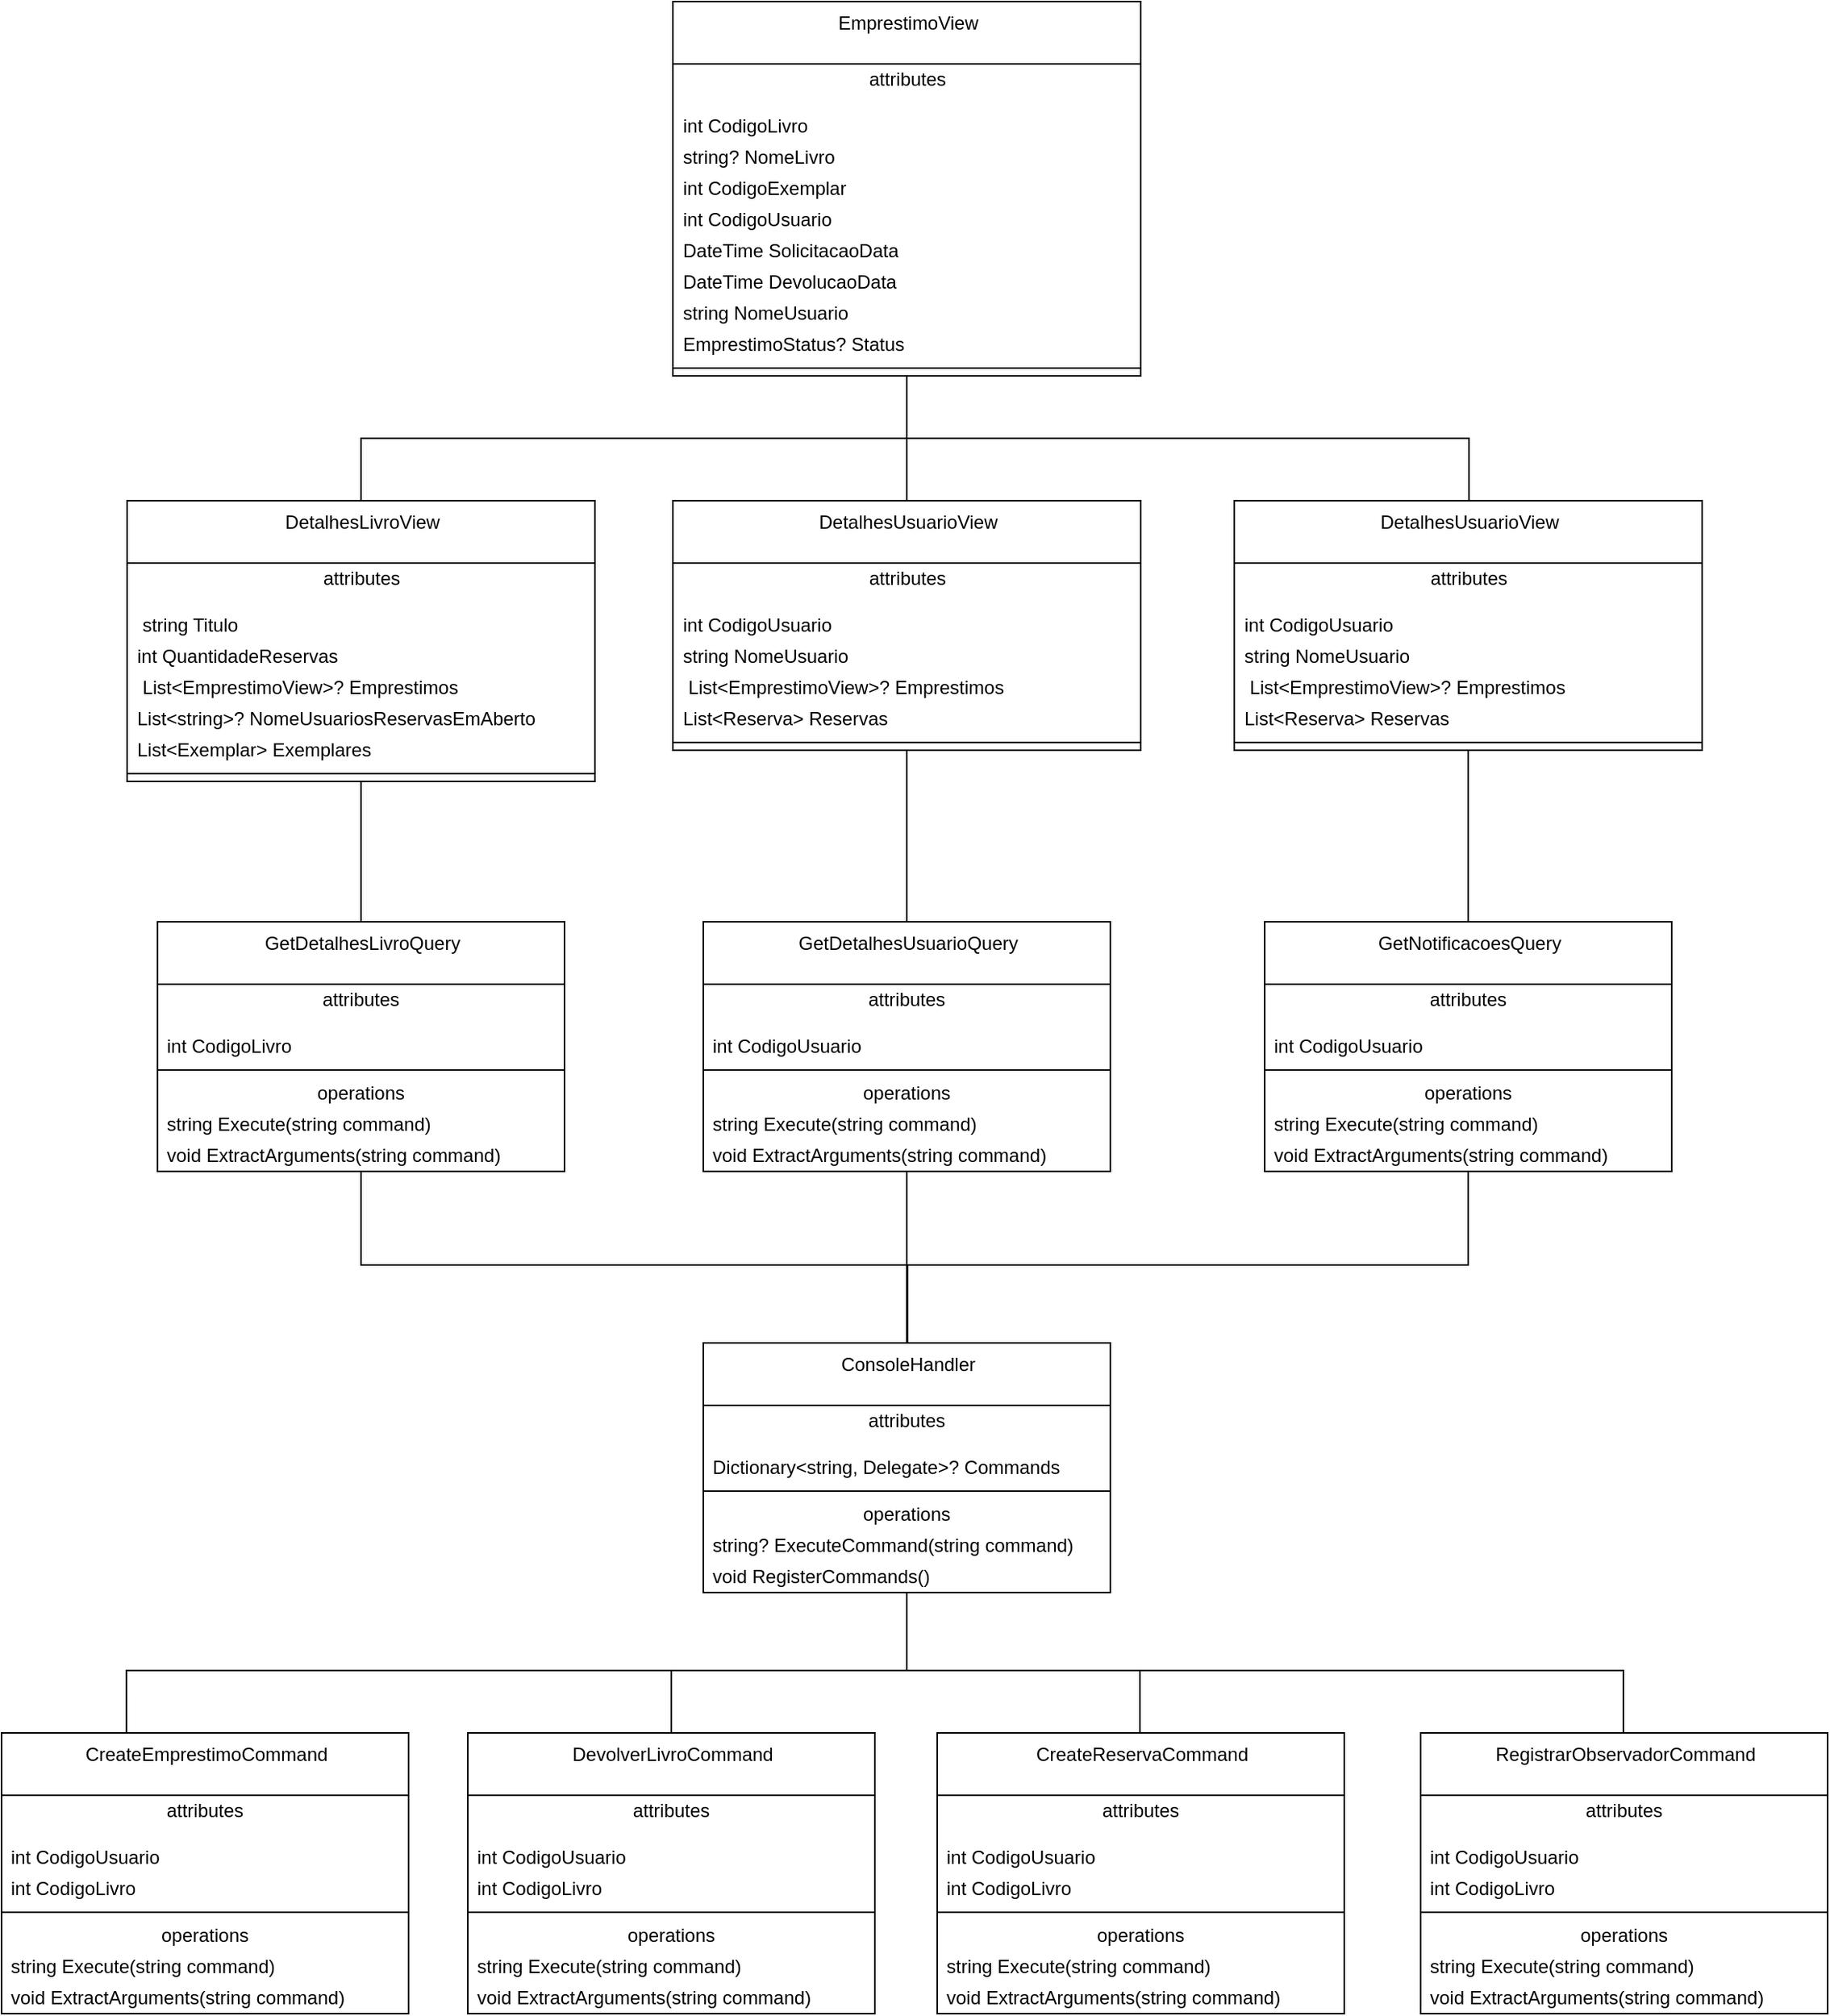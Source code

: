 <mxfile version="20.6.0" type="device"><diagram id="wywcCKTnd7D6jPt3vrLq" name="Página-1"><mxGraphModel dx="2714" dy="2222" grid="1" gridSize="10" guides="1" tooltips="1" connect="1" arrows="1" fold="1" page="1" pageScale="1" pageWidth="827" pageHeight="1169" math="0" shadow="0"><root><mxCell id="0"/><mxCell id="1" parent="0"/><mxCell id="X2zbtjUEZ0CXPOhTsD1i-46" style="edgeStyle=orthogonalEdgeStyle;rounded=0;orthogonalLoop=1;jettySize=auto;html=1;entryX=0.5;entryY=0;entryDx=0;entryDy=0;endArrow=none;endFill=0;" edge="1" parent="1" source="X2zbtjUEZ0CXPOhTsD1i-1" target="X2zbtjUEZ0CXPOhTsD1i-30"><mxGeometry relative="1" as="geometry"><Array as="points"><mxPoint x="530" y="440"/><mxPoint x="380" y="440"/></Array></mxGeometry></mxCell><mxCell id="X2zbtjUEZ0CXPOhTsD1i-47" style="edgeStyle=orthogonalEdgeStyle;rounded=0;orthogonalLoop=1;jettySize=auto;html=1;entryX=0.307;entryY=0;entryDx=0;entryDy=0;entryPerimeter=0;endArrow=none;endFill=0;" edge="1" parent="1" source="X2zbtjUEZ0CXPOhTsD1i-1" target="X2zbtjUEZ0CXPOhTsD1i-14"><mxGeometry relative="1" as="geometry"><Array as="points"><mxPoint x="530" y="440"/><mxPoint x="30" y="440"/></Array></mxGeometry></mxCell><mxCell id="X2zbtjUEZ0CXPOhTsD1i-48" style="edgeStyle=orthogonalEdgeStyle;rounded=0;orthogonalLoop=1;jettySize=auto;html=1;endArrow=none;endFill=0;" edge="1" parent="1" source="X2zbtjUEZ0CXPOhTsD1i-1" target="X2zbtjUEZ0CXPOhTsD1i-22"><mxGeometry relative="1" as="geometry"><Array as="points"><mxPoint x="530" y="440"/><mxPoint x="680" y="440"/></Array></mxGeometry></mxCell><mxCell id="X2zbtjUEZ0CXPOhTsD1i-49" style="edgeStyle=orthogonalEdgeStyle;rounded=0;orthogonalLoop=1;jettySize=auto;html=1;endArrow=none;endFill=0;" edge="1" parent="1" source="X2zbtjUEZ0CXPOhTsD1i-1" target="X2zbtjUEZ0CXPOhTsD1i-38"><mxGeometry relative="1" as="geometry"><Array as="points"><mxPoint x="530" y="440"/><mxPoint x="990" y="440"/></Array></mxGeometry></mxCell><mxCell id="X2zbtjUEZ0CXPOhTsD1i-1" value="&lt;div&gt;ConsoleHandler&lt;/div&gt;" style="swimlane;fontStyle=0;align=center;verticalAlign=top;childLayout=stackLayout;horizontal=1;startSize=40;horizontalStack=0;resizeParent=1;resizeParentMax=0;resizeLast=0;collapsible=0;marginBottom=0;html=1;swimlaneLine=1;strokeColor=default;fillColor=default;" vertex="1" parent="1"><mxGeometry x="400" y="230" width="261" height="160" as="geometry"/></mxCell><mxCell id="X2zbtjUEZ0CXPOhTsD1i-2" value="&lt;div&gt;attributes&lt;/div&gt;&lt;div&gt;&lt;br&gt;&lt;/div&gt;&lt;div&gt;&lt;br&gt;&lt;/div&gt;&lt;div&gt;&lt;br&gt;&lt;/div&gt;&lt;div&gt;&lt;br&gt;&lt;/div&gt;" style="text;html=1;strokeColor=none;fillColor=none;align=center;verticalAlign=middle;spacingLeft=4;spacingRight=4;overflow=hidden;rotatable=0;points=[[0,0.5],[1,0.5]];portConstraint=eastwest;" vertex="1" parent="X2zbtjUEZ0CXPOhTsD1i-1"><mxGeometry y="40" width="261" height="30" as="geometry"/></mxCell><mxCell id="X2zbtjUEZ0CXPOhTsD1i-3" value="Dictionary&amp;lt;string, Delegate&amp;gt;? Commands" style="text;html=1;strokeColor=none;fillColor=none;align=left;verticalAlign=middle;spacingLeft=4;spacingRight=4;overflow=hidden;rotatable=0;points=[[0,0.5],[1,0.5]];portConstraint=eastwest;" vertex="1" parent="X2zbtjUEZ0CXPOhTsD1i-1"><mxGeometry y="70" width="261" height="20" as="geometry"/></mxCell><mxCell id="X2zbtjUEZ0CXPOhTsD1i-7" value="" style="line;strokeWidth=1;fillColor=none;align=left;verticalAlign=middle;spacingTop=-1;spacingLeft=3;spacingRight=3;rotatable=0;labelPosition=right;points=[];portConstraint=eastwest;" vertex="1" parent="X2zbtjUEZ0CXPOhTsD1i-1"><mxGeometry y="90" width="261" height="10" as="geometry"/></mxCell><mxCell id="X2zbtjUEZ0CXPOhTsD1i-8" value="operations" style="text;html=1;strokeColor=none;fillColor=none;align=center;verticalAlign=middle;spacingLeft=4;spacingRight=4;overflow=hidden;rotatable=0;points=[[0,0.5],[1,0.5]];portConstraint=eastwest;" vertex="1" parent="X2zbtjUEZ0CXPOhTsD1i-1"><mxGeometry y="100" width="261" height="20" as="geometry"/></mxCell><mxCell id="X2zbtjUEZ0CXPOhTsD1i-9" value="string? ExecuteCommand(string command)" style="text;html=1;strokeColor=none;fillColor=none;align=left;verticalAlign=middle;spacingLeft=4;spacingRight=4;overflow=hidden;rotatable=0;points=[[0,0.5],[1,0.5]];portConstraint=eastwest;" vertex="1" parent="X2zbtjUEZ0CXPOhTsD1i-1"><mxGeometry y="120" width="261" height="20" as="geometry"/></mxCell><mxCell id="X2zbtjUEZ0CXPOhTsD1i-10" value="void RegisterCommands()" style="text;html=1;strokeColor=none;fillColor=none;align=left;verticalAlign=middle;spacingLeft=4;spacingRight=4;overflow=hidden;rotatable=0;points=[[0,0.5],[1,0.5]];portConstraint=eastwest;" vertex="1" parent="X2zbtjUEZ0CXPOhTsD1i-1"><mxGeometry y="140" width="261" height="20" as="geometry"/></mxCell><mxCell id="X2zbtjUEZ0CXPOhTsD1i-14" value="&lt;div&gt;CreateEmprestimoCommand&lt;/div&gt;" style="swimlane;fontStyle=0;align=center;verticalAlign=top;childLayout=stackLayout;horizontal=1;startSize=40;horizontalStack=0;resizeParent=1;resizeParentMax=0;resizeLast=0;collapsible=0;marginBottom=0;html=1;swimlaneLine=1;strokeColor=default;fillColor=default;" vertex="1" parent="1"><mxGeometry x="-50" y="480" width="261" height="180" as="geometry"/></mxCell><mxCell id="X2zbtjUEZ0CXPOhTsD1i-15" value="&lt;div&gt;attributes&lt;/div&gt;&lt;div&gt;&lt;br&gt;&lt;/div&gt;&lt;div&gt;&lt;br&gt;&lt;/div&gt;&lt;div&gt;&lt;br&gt;&lt;/div&gt;&lt;div&gt;&lt;br&gt;&lt;/div&gt;" style="text;html=1;strokeColor=none;fillColor=none;align=center;verticalAlign=middle;spacingLeft=4;spacingRight=4;overflow=hidden;rotatable=0;points=[[0,0.5],[1,0.5]];portConstraint=eastwest;" vertex="1" parent="X2zbtjUEZ0CXPOhTsD1i-14"><mxGeometry y="40" width="261" height="30" as="geometry"/></mxCell><mxCell id="X2zbtjUEZ0CXPOhTsD1i-16" value="int CodigoUsuario" style="text;html=1;strokeColor=none;fillColor=none;align=left;verticalAlign=middle;spacingLeft=4;spacingRight=4;overflow=hidden;rotatable=0;points=[[0,0.5],[1,0.5]];portConstraint=eastwest;" vertex="1" parent="X2zbtjUEZ0CXPOhTsD1i-14"><mxGeometry y="70" width="261" height="20" as="geometry"/></mxCell><mxCell id="X2zbtjUEZ0CXPOhTsD1i-21" value="int CodigoLivro" style="text;html=1;strokeColor=none;fillColor=none;align=left;verticalAlign=middle;spacingLeft=4;spacingRight=4;overflow=hidden;rotatable=0;points=[[0,0.5],[1,0.5]];portConstraint=eastwest;" vertex="1" parent="X2zbtjUEZ0CXPOhTsD1i-14"><mxGeometry y="90" width="261" height="20" as="geometry"/></mxCell><mxCell id="X2zbtjUEZ0CXPOhTsD1i-17" value="" style="line;strokeWidth=1;fillColor=none;align=left;verticalAlign=middle;spacingTop=-1;spacingLeft=3;spacingRight=3;rotatable=0;labelPosition=right;points=[];portConstraint=eastwest;" vertex="1" parent="X2zbtjUEZ0CXPOhTsD1i-14"><mxGeometry y="110" width="261" height="10" as="geometry"/></mxCell><mxCell id="X2zbtjUEZ0CXPOhTsD1i-18" value="operations" style="text;html=1;strokeColor=none;fillColor=none;align=center;verticalAlign=middle;spacingLeft=4;spacingRight=4;overflow=hidden;rotatable=0;points=[[0,0.5],[1,0.5]];portConstraint=eastwest;" vertex="1" parent="X2zbtjUEZ0CXPOhTsD1i-14"><mxGeometry y="120" width="261" height="20" as="geometry"/></mxCell><mxCell id="X2zbtjUEZ0CXPOhTsD1i-19" value="string Execute(string command)" style="text;html=1;strokeColor=none;fillColor=none;align=left;verticalAlign=middle;spacingLeft=4;spacingRight=4;overflow=hidden;rotatable=0;points=[[0,0.5],[1,0.5]];portConstraint=eastwest;" vertex="1" parent="X2zbtjUEZ0CXPOhTsD1i-14"><mxGeometry y="140" width="261" height="20" as="geometry"/></mxCell><mxCell id="X2zbtjUEZ0CXPOhTsD1i-20" value="void ExtractArguments(string command)" style="text;html=1;strokeColor=none;fillColor=none;align=left;verticalAlign=middle;spacingLeft=4;spacingRight=4;overflow=hidden;rotatable=0;points=[[0,0.5],[1,0.5]];portConstraint=eastwest;" vertex="1" parent="X2zbtjUEZ0CXPOhTsD1i-14"><mxGeometry y="160" width="261" height="20" as="geometry"/></mxCell><mxCell id="X2zbtjUEZ0CXPOhTsD1i-22" value="&lt;div&gt;CreateReservaCommand&lt;/div&gt;" style="swimlane;fontStyle=0;align=center;verticalAlign=top;childLayout=stackLayout;horizontal=1;startSize=40;horizontalStack=0;resizeParent=1;resizeParentMax=0;resizeLast=0;collapsible=0;marginBottom=0;html=1;swimlaneLine=1;strokeColor=default;fillColor=default;" vertex="1" parent="1"><mxGeometry x="550" y="480" width="261" height="180" as="geometry"/></mxCell><mxCell id="X2zbtjUEZ0CXPOhTsD1i-23" value="&lt;div&gt;attributes&lt;/div&gt;&lt;div&gt;&lt;br&gt;&lt;/div&gt;&lt;div&gt;&lt;br&gt;&lt;/div&gt;&lt;div&gt;&lt;br&gt;&lt;/div&gt;&lt;div&gt;&lt;br&gt;&lt;/div&gt;" style="text;html=1;strokeColor=none;fillColor=none;align=center;verticalAlign=middle;spacingLeft=4;spacingRight=4;overflow=hidden;rotatable=0;points=[[0,0.5],[1,0.5]];portConstraint=eastwest;" vertex="1" parent="X2zbtjUEZ0CXPOhTsD1i-22"><mxGeometry y="40" width="261" height="30" as="geometry"/></mxCell><mxCell id="X2zbtjUEZ0CXPOhTsD1i-24" value="int CodigoUsuario" style="text;html=1;strokeColor=none;fillColor=none;align=left;verticalAlign=middle;spacingLeft=4;spacingRight=4;overflow=hidden;rotatable=0;points=[[0,0.5],[1,0.5]];portConstraint=eastwest;" vertex="1" parent="X2zbtjUEZ0CXPOhTsD1i-22"><mxGeometry y="70" width="261" height="20" as="geometry"/></mxCell><mxCell id="X2zbtjUEZ0CXPOhTsD1i-25" value="int CodigoLivro" style="text;html=1;strokeColor=none;fillColor=none;align=left;verticalAlign=middle;spacingLeft=4;spacingRight=4;overflow=hidden;rotatable=0;points=[[0,0.5],[1,0.5]];portConstraint=eastwest;" vertex="1" parent="X2zbtjUEZ0CXPOhTsD1i-22"><mxGeometry y="90" width="261" height="20" as="geometry"/></mxCell><mxCell id="X2zbtjUEZ0CXPOhTsD1i-26" value="" style="line;strokeWidth=1;fillColor=none;align=left;verticalAlign=middle;spacingTop=-1;spacingLeft=3;spacingRight=3;rotatable=0;labelPosition=right;points=[];portConstraint=eastwest;" vertex="1" parent="X2zbtjUEZ0CXPOhTsD1i-22"><mxGeometry y="110" width="261" height="10" as="geometry"/></mxCell><mxCell id="X2zbtjUEZ0CXPOhTsD1i-27" value="operations" style="text;html=1;strokeColor=none;fillColor=none;align=center;verticalAlign=middle;spacingLeft=4;spacingRight=4;overflow=hidden;rotatable=0;points=[[0,0.5],[1,0.5]];portConstraint=eastwest;" vertex="1" parent="X2zbtjUEZ0CXPOhTsD1i-22"><mxGeometry y="120" width="261" height="20" as="geometry"/></mxCell><mxCell id="X2zbtjUEZ0CXPOhTsD1i-28" value="string Execute(string command)" style="text;html=1;strokeColor=none;fillColor=none;align=left;verticalAlign=middle;spacingLeft=4;spacingRight=4;overflow=hidden;rotatable=0;points=[[0,0.5],[1,0.5]];portConstraint=eastwest;" vertex="1" parent="X2zbtjUEZ0CXPOhTsD1i-22"><mxGeometry y="140" width="261" height="20" as="geometry"/></mxCell><mxCell id="X2zbtjUEZ0CXPOhTsD1i-29" value="void ExtractArguments(string command)" style="text;html=1;strokeColor=none;fillColor=none;align=left;verticalAlign=middle;spacingLeft=4;spacingRight=4;overflow=hidden;rotatable=0;points=[[0,0.5],[1,0.5]];portConstraint=eastwest;" vertex="1" parent="X2zbtjUEZ0CXPOhTsD1i-22"><mxGeometry y="160" width="261" height="20" as="geometry"/></mxCell><mxCell id="X2zbtjUEZ0CXPOhTsD1i-30" value="&lt;div&gt;DevolverLivroCommand&lt;/div&gt;" style="swimlane;fontStyle=0;align=center;verticalAlign=top;childLayout=stackLayout;horizontal=1;startSize=40;horizontalStack=0;resizeParent=1;resizeParentMax=0;resizeLast=0;collapsible=0;marginBottom=0;html=1;swimlaneLine=1;strokeColor=default;fillColor=default;" vertex="1" parent="1"><mxGeometry x="249" y="480" width="261" height="180" as="geometry"/></mxCell><mxCell id="X2zbtjUEZ0CXPOhTsD1i-31" value="&lt;div&gt;attributes&lt;/div&gt;&lt;div&gt;&lt;br&gt;&lt;/div&gt;&lt;div&gt;&lt;br&gt;&lt;/div&gt;&lt;div&gt;&lt;br&gt;&lt;/div&gt;&lt;div&gt;&lt;br&gt;&lt;/div&gt;" style="text;html=1;strokeColor=none;fillColor=none;align=center;verticalAlign=middle;spacingLeft=4;spacingRight=4;overflow=hidden;rotatable=0;points=[[0,0.5],[1,0.5]];portConstraint=eastwest;" vertex="1" parent="X2zbtjUEZ0CXPOhTsD1i-30"><mxGeometry y="40" width="261" height="30" as="geometry"/></mxCell><mxCell id="X2zbtjUEZ0CXPOhTsD1i-32" value="int CodigoUsuario" style="text;html=1;strokeColor=none;fillColor=none;align=left;verticalAlign=middle;spacingLeft=4;spacingRight=4;overflow=hidden;rotatable=0;points=[[0,0.5],[1,0.5]];portConstraint=eastwest;" vertex="1" parent="X2zbtjUEZ0CXPOhTsD1i-30"><mxGeometry y="70" width="261" height="20" as="geometry"/></mxCell><mxCell id="X2zbtjUEZ0CXPOhTsD1i-33" value="int CodigoLivro" style="text;html=1;strokeColor=none;fillColor=none;align=left;verticalAlign=middle;spacingLeft=4;spacingRight=4;overflow=hidden;rotatable=0;points=[[0,0.5],[1,0.5]];portConstraint=eastwest;" vertex="1" parent="X2zbtjUEZ0CXPOhTsD1i-30"><mxGeometry y="90" width="261" height="20" as="geometry"/></mxCell><mxCell id="X2zbtjUEZ0CXPOhTsD1i-34" value="" style="line;strokeWidth=1;fillColor=none;align=left;verticalAlign=middle;spacingTop=-1;spacingLeft=3;spacingRight=3;rotatable=0;labelPosition=right;points=[];portConstraint=eastwest;" vertex="1" parent="X2zbtjUEZ0CXPOhTsD1i-30"><mxGeometry y="110" width="261" height="10" as="geometry"/></mxCell><mxCell id="X2zbtjUEZ0CXPOhTsD1i-35" value="operations" style="text;html=1;strokeColor=none;fillColor=none;align=center;verticalAlign=middle;spacingLeft=4;spacingRight=4;overflow=hidden;rotatable=0;points=[[0,0.5],[1,0.5]];portConstraint=eastwest;" vertex="1" parent="X2zbtjUEZ0CXPOhTsD1i-30"><mxGeometry y="120" width="261" height="20" as="geometry"/></mxCell><mxCell id="X2zbtjUEZ0CXPOhTsD1i-36" value="string Execute(string command)" style="text;html=1;strokeColor=none;fillColor=none;align=left;verticalAlign=middle;spacingLeft=4;spacingRight=4;overflow=hidden;rotatable=0;points=[[0,0.5],[1,0.5]];portConstraint=eastwest;" vertex="1" parent="X2zbtjUEZ0CXPOhTsD1i-30"><mxGeometry y="140" width="261" height="20" as="geometry"/></mxCell><mxCell id="X2zbtjUEZ0CXPOhTsD1i-37" value="void ExtractArguments(string command)" style="text;html=1;strokeColor=none;fillColor=none;align=left;verticalAlign=middle;spacingLeft=4;spacingRight=4;overflow=hidden;rotatable=0;points=[[0,0.5],[1,0.5]];portConstraint=eastwest;" vertex="1" parent="X2zbtjUEZ0CXPOhTsD1i-30"><mxGeometry y="160" width="261" height="20" as="geometry"/></mxCell><mxCell id="X2zbtjUEZ0CXPOhTsD1i-38" value="&lt;div&gt;RegistrarObservadorCommand&lt;/div&gt;" style="swimlane;fontStyle=0;align=center;verticalAlign=top;childLayout=stackLayout;horizontal=1;startSize=40;horizontalStack=0;resizeParent=1;resizeParentMax=0;resizeLast=0;collapsible=0;marginBottom=0;html=1;swimlaneLine=1;strokeColor=default;fillColor=default;" vertex="1" parent="1"><mxGeometry x="860" y="480" width="261" height="180" as="geometry"/></mxCell><mxCell id="X2zbtjUEZ0CXPOhTsD1i-39" value="&lt;div&gt;attributes&lt;/div&gt;&lt;div&gt;&lt;br&gt;&lt;/div&gt;&lt;div&gt;&lt;br&gt;&lt;/div&gt;&lt;div&gt;&lt;br&gt;&lt;/div&gt;&lt;div&gt;&lt;br&gt;&lt;/div&gt;" style="text;html=1;strokeColor=none;fillColor=none;align=center;verticalAlign=middle;spacingLeft=4;spacingRight=4;overflow=hidden;rotatable=0;points=[[0,0.5],[1,0.5]];portConstraint=eastwest;" vertex="1" parent="X2zbtjUEZ0CXPOhTsD1i-38"><mxGeometry y="40" width="261" height="30" as="geometry"/></mxCell><mxCell id="X2zbtjUEZ0CXPOhTsD1i-40" value="int CodigoUsuario" style="text;html=1;strokeColor=none;fillColor=none;align=left;verticalAlign=middle;spacingLeft=4;spacingRight=4;overflow=hidden;rotatable=0;points=[[0,0.5],[1,0.5]];portConstraint=eastwest;" vertex="1" parent="X2zbtjUEZ0CXPOhTsD1i-38"><mxGeometry y="70" width="261" height="20" as="geometry"/></mxCell><mxCell id="X2zbtjUEZ0CXPOhTsD1i-41" value="int CodigoLivro" style="text;html=1;strokeColor=none;fillColor=none;align=left;verticalAlign=middle;spacingLeft=4;spacingRight=4;overflow=hidden;rotatable=0;points=[[0,0.5],[1,0.5]];portConstraint=eastwest;" vertex="1" parent="X2zbtjUEZ0CXPOhTsD1i-38"><mxGeometry y="90" width="261" height="20" as="geometry"/></mxCell><mxCell id="X2zbtjUEZ0CXPOhTsD1i-42" value="" style="line;strokeWidth=1;fillColor=none;align=left;verticalAlign=middle;spacingTop=-1;spacingLeft=3;spacingRight=3;rotatable=0;labelPosition=right;points=[];portConstraint=eastwest;" vertex="1" parent="X2zbtjUEZ0CXPOhTsD1i-38"><mxGeometry y="110" width="261" height="10" as="geometry"/></mxCell><mxCell id="X2zbtjUEZ0CXPOhTsD1i-43" value="operations" style="text;html=1;strokeColor=none;fillColor=none;align=center;verticalAlign=middle;spacingLeft=4;spacingRight=4;overflow=hidden;rotatable=0;points=[[0,0.5],[1,0.5]];portConstraint=eastwest;" vertex="1" parent="X2zbtjUEZ0CXPOhTsD1i-38"><mxGeometry y="120" width="261" height="20" as="geometry"/></mxCell><mxCell id="X2zbtjUEZ0CXPOhTsD1i-44" value="string Execute(string command)" style="text;html=1;strokeColor=none;fillColor=none;align=left;verticalAlign=middle;spacingLeft=4;spacingRight=4;overflow=hidden;rotatable=0;points=[[0,0.5],[1,0.5]];portConstraint=eastwest;" vertex="1" parent="X2zbtjUEZ0CXPOhTsD1i-38"><mxGeometry y="140" width="261" height="20" as="geometry"/></mxCell><mxCell id="X2zbtjUEZ0CXPOhTsD1i-45" value="void ExtractArguments(string command)" style="text;html=1;strokeColor=none;fillColor=none;align=left;verticalAlign=middle;spacingLeft=4;spacingRight=4;overflow=hidden;rotatable=0;points=[[0,0.5],[1,0.5]];portConstraint=eastwest;" vertex="1" parent="X2zbtjUEZ0CXPOhTsD1i-38"><mxGeometry y="160" width="261" height="20" as="geometry"/></mxCell><mxCell id="X2zbtjUEZ0CXPOhTsD1i-72" style="edgeStyle=orthogonalEdgeStyle;rounded=0;orthogonalLoop=1;jettySize=auto;html=1;endArrow=none;endFill=0;" edge="1" parent="1" source="X2zbtjUEZ0CXPOhTsD1i-50" target="X2zbtjUEZ0CXPOhTsD1i-1"><mxGeometry relative="1" as="geometry"><Array as="points"><mxPoint x="181" y="180"/><mxPoint x="531" y="180"/></Array></mxGeometry></mxCell><mxCell id="X2zbtjUEZ0CXPOhTsD1i-50" value="&lt;div&gt;GetDetalhesLivroQuery&lt;/div&gt;" style="swimlane;fontStyle=0;align=center;verticalAlign=top;childLayout=stackLayout;horizontal=1;startSize=40;horizontalStack=0;resizeParent=1;resizeParentMax=0;resizeLast=0;collapsible=0;marginBottom=0;html=1;swimlaneLine=1;strokeColor=default;fillColor=default;" vertex="1" parent="1"><mxGeometry x="50" y="-40" width="261" height="160" as="geometry"/></mxCell><mxCell id="X2zbtjUEZ0CXPOhTsD1i-51" value="&lt;div&gt;attributes&lt;/div&gt;&lt;div&gt;&lt;br&gt;&lt;/div&gt;&lt;div&gt;&lt;br&gt;&lt;/div&gt;&lt;div&gt;&lt;br&gt;&lt;/div&gt;&lt;div&gt;&lt;br&gt;&lt;/div&gt;" style="text;html=1;strokeColor=none;fillColor=none;align=center;verticalAlign=middle;spacingLeft=4;spacingRight=4;overflow=hidden;rotatable=0;points=[[0,0.5],[1,0.5]];portConstraint=eastwest;" vertex="1" parent="X2zbtjUEZ0CXPOhTsD1i-50"><mxGeometry y="40" width="261" height="30" as="geometry"/></mxCell><mxCell id="X2zbtjUEZ0CXPOhTsD1i-52" value="int CodigoLivro" style="text;html=1;strokeColor=none;fillColor=none;align=left;verticalAlign=middle;spacingLeft=4;spacingRight=4;overflow=hidden;rotatable=0;points=[[0,0.5],[1,0.5]];portConstraint=eastwest;" vertex="1" parent="X2zbtjUEZ0CXPOhTsD1i-50"><mxGeometry y="70" width="261" height="20" as="geometry"/></mxCell><mxCell id="X2zbtjUEZ0CXPOhTsD1i-54" value="" style="line;strokeWidth=1;fillColor=none;align=left;verticalAlign=middle;spacingTop=-1;spacingLeft=3;spacingRight=3;rotatable=0;labelPosition=right;points=[];portConstraint=eastwest;" vertex="1" parent="X2zbtjUEZ0CXPOhTsD1i-50"><mxGeometry y="90" width="261" height="10" as="geometry"/></mxCell><mxCell id="X2zbtjUEZ0CXPOhTsD1i-55" value="operations" style="text;html=1;strokeColor=none;fillColor=none;align=center;verticalAlign=middle;spacingLeft=4;spacingRight=4;overflow=hidden;rotatable=0;points=[[0,0.5],[1,0.5]];portConstraint=eastwest;" vertex="1" parent="X2zbtjUEZ0CXPOhTsD1i-50"><mxGeometry y="100" width="261" height="20" as="geometry"/></mxCell><mxCell id="X2zbtjUEZ0CXPOhTsD1i-56" value="string Execute(string command)" style="text;html=1;strokeColor=none;fillColor=none;align=left;verticalAlign=middle;spacingLeft=4;spacingRight=4;overflow=hidden;rotatable=0;points=[[0,0.5],[1,0.5]];portConstraint=eastwest;" vertex="1" parent="X2zbtjUEZ0CXPOhTsD1i-50"><mxGeometry y="120" width="261" height="20" as="geometry"/></mxCell><mxCell id="X2zbtjUEZ0CXPOhTsD1i-57" value="void ExtractArguments(string command)" style="text;html=1;strokeColor=none;fillColor=none;align=left;verticalAlign=middle;spacingLeft=4;spacingRight=4;overflow=hidden;rotatable=0;points=[[0,0.5],[1,0.5]];portConstraint=eastwest;" vertex="1" parent="X2zbtjUEZ0CXPOhTsD1i-50"><mxGeometry y="140" width="261" height="20" as="geometry"/></mxCell><mxCell id="X2zbtjUEZ0CXPOhTsD1i-73" style="edgeStyle=orthogonalEdgeStyle;rounded=0;orthogonalLoop=1;jettySize=auto;html=1;entryX=0.5;entryY=0;entryDx=0;entryDy=0;endArrow=none;endFill=0;" edge="1" parent="1" source="X2zbtjUEZ0CXPOhTsD1i-58" target="X2zbtjUEZ0CXPOhTsD1i-1"><mxGeometry relative="1" as="geometry"/></mxCell><mxCell id="X2zbtjUEZ0CXPOhTsD1i-106" style="edgeStyle=orthogonalEdgeStyle;rounded=0;orthogonalLoop=1;jettySize=auto;html=1;exitX=0.5;exitY=0;exitDx=0;exitDy=0;endArrow=none;endFill=0;" edge="1" parent="1" source="X2zbtjUEZ0CXPOhTsD1i-58" target="X2zbtjUEZ0CXPOhTsD1i-95"><mxGeometry relative="1" as="geometry"/></mxCell><mxCell id="X2zbtjUEZ0CXPOhTsD1i-58" value="&lt;div&gt;GetDetalhesUsuarioQuery&lt;/div&gt;" style="swimlane;fontStyle=0;align=center;verticalAlign=top;childLayout=stackLayout;horizontal=1;startSize=40;horizontalStack=0;resizeParent=1;resizeParentMax=0;resizeLast=0;collapsible=0;marginBottom=0;html=1;swimlaneLine=1;strokeColor=default;fillColor=default;" vertex="1" parent="1"><mxGeometry x="400" y="-40" width="261" height="160" as="geometry"/></mxCell><mxCell id="X2zbtjUEZ0CXPOhTsD1i-59" value="&lt;div&gt;attributes&lt;/div&gt;&lt;div&gt;&lt;br&gt;&lt;/div&gt;&lt;div&gt;&lt;br&gt;&lt;/div&gt;&lt;div&gt;&lt;br&gt;&lt;/div&gt;&lt;div&gt;&lt;br&gt;&lt;/div&gt;" style="text;html=1;strokeColor=none;fillColor=none;align=center;verticalAlign=middle;spacingLeft=4;spacingRight=4;overflow=hidden;rotatable=0;points=[[0,0.5],[1,0.5]];portConstraint=eastwest;" vertex="1" parent="X2zbtjUEZ0CXPOhTsD1i-58"><mxGeometry y="40" width="261" height="30" as="geometry"/></mxCell><mxCell id="X2zbtjUEZ0CXPOhTsD1i-60" value="int CodigoUsuario" style="text;html=1;strokeColor=none;fillColor=none;align=left;verticalAlign=middle;spacingLeft=4;spacingRight=4;overflow=hidden;rotatable=0;points=[[0,0.5],[1,0.5]];portConstraint=eastwest;" vertex="1" parent="X2zbtjUEZ0CXPOhTsD1i-58"><mxGeometry y="70" width="261" height="20" as="geometry"/></mxCell><mxCell id="X2zbtjUEZ0CXPOhTsD1i-61" value="" style="line;strokeWidth=1;fillColor=none;align=left;verticalAlign=middle;spacingTop=-1;spacingLeft=3;spacingRight=3;rotatable=0;labelPosition=right;points=[];portConstraint=eastwest;" vertex="1" parent="X2zbtjUEZ0CXPOhTsD1i-58"><mxGeometry y="90" width="261" height="10" as="geometry"/></mxCell><mxCell id="X2zbtjUEZ0CXPOhTsD1i-62" value="operations" style="text;html=1;strokeColor=none;fillColor=none;align=center;verticalAlign=middle;spacingLeft=4;spacingRight=4;overflow=hidden;rotatable=0;points=[[0,0.5],[1,0.5]];portConstraint=eastwest;" vertex="1" parent="X2zbtjUEZ0CXPOhTsD1i-58"><mxGeometry y="100" width="261" height="20" as="geometry"/></mxCell><mxCell id="X2zbtjUEZ0CXPOhTsD1i-63" value="string Execute(string command)" style="text;html=1;strokeColor=none;fillColor=none;align=left;verticalAlign=middle;spacingLeft=4;spacingRight=4;overflow=hidden;rotatable=0;points=[[0,0.5],[1,0.5]];portConstraint=eastwest;" vertex="1" parent="X2zbtjUEZ0CXPOhTsD1i-58"><mxGeometry y="120" width="261" height="20" as="geometry"/></mxCell><mxCell id="X2zbtjUEZ0CXPOhTsD1i-64" value="void ExtractArguments(string command)" style="text;html=1;strokeColor=none;fillColor=none;align=left;verticalAlign=middle;spacingLeft=4;spacingRight=4;overflow=hidden;rotatable=0;points=[[0,0.5],[1,0.5]];portConstraint=eastwest;" vertex="1" parent="X2zbtjUEZ0CXPOhTsD1i-58"><mxGeometry y="140" width="261" height="20" as="geometry"/></mxCell><mxCell id="X2zbtjUEZ0CXPOhTsD1i-82" style="edgeStyle=orthogonalEdgeStyle;rounded=0;orthogonalLoop=1;jettySize=auto;html=1;entryX=0.5;entryY=0;entryDx=0;entryDy=0;endArrow=none;endFill=0;" edge="1" parent="1" source="X2zbtjUEZ0CXPOhTsD1i-65" target="X2zbtjUEZ0CXPOhTsD1i-1"><mxGeometry relative="1" as="geometry"><Array as="points"><mxPoint x="891" y="180"/><mxPoint x="531" y="180"/></Array></mxGeometry></mxCell><mxCell id="X2zbtjUEZ0CXPOhTsD1i-115" style="edgeStyle=orthogonalEdgeStyle;rounded=0;orthogonalLoop=1;jettySize=auto;html=1;endArrow=none;endFill=0;" edge="1" parent="1" source="X2zbtjUEZ0CXPOhTsD1i-65" target="X2zbtjUEZ0CXPOhTsD1i-107"><mxGeometry relative="1" as="geometry"/></mxCell><mxCell id="X2zbtjUEZ0CXPOhTsD1i-65" value="&lt;div&gt;GetNotificacoesQuery&lt;/div&gt;" style="swimlane;fontStyle=0;align=center;verticalAlign=top;childLayout=stackLayout;horizontal=1;startSize=40;horizontalStack=0;resizeParent=1;resizeParentMax=0;resizeLast=0;collapsible=0;marginBottom=0;html=1;swimlaneLine=1;strokeColor=default;fillColor=default;" vertex="1" parent="1"><mxGeometry x="760" y="-40" width="261" height="160" as="geometry"/></mxCell><mxCell id="X2zbtjUEZ0CXPOhTsD1i-66" value="&lt;div&gt;attributes&lt;/div&gt;&lt;div&gt;&lt;br&gt;&lt;/div&gt;&lt;div&gt;&lt;br&gt;&lt;/div&gt;&lt;div&gt;&lt;br&gt;&lt;/div&gt;&lt;div&gt;&lt;br&gt;&lt;/div&gt;" style="text;html=1;strokeColor=none;fillColor=none;align=center;verticalAlign=middle;spacingLeft=4;spacingRight=4;overflow=hidden;rotatable=0;points=[[0,0.5],[1,0.5]];portConstraint=eastwest;" vertex="1" parent="X2zbtjUEZ0CXPOhTsD1i-65"><mxGeometry y="40" width="261" height="30" as="geometry"/></mxCell><mxCell id="X2zbtjUEZ0CXPOhTsD1i-67" value="int CodigoUsuario" style="text;html=1;strokeColor=none;fillColor=none;align=left;verticalAlign=middle;spacingLeft=4;spacingRight=4;overflow=hidden;rotatable=0;points=[[0,0.5],[1,0.5]];portConstraint=eastwest;" vertex="1" parent="X2zbtjUEZ0CXPOhTsD1i-65"><mxGeometry y="70" width="261" height="20" as="geometry"/></mxCell><mxCell id="X2zbtjUEZ0CXPOhTsD1i-68" value="" style="line;strokeWidth=1;fillColor=none;align=left;verticalAlign=middle;spacingTop=-1;spacingLeft=3;spacingRight=3;rotatable=0;labelPosition=right;points=[];portConstraint=eastwest;" vertex="1" parent="X2zbtjUEZ0CXPOhTsD1i-65"><mxGeometry y="90" width="261" height="10" as="geometry"/></mxCell><mxCell id="X2zbtjUEZ0CXPOhTsD1i-69" value="operations" style="text;html=1;strokeColor=none;fillColor=none;align=center;verticalAlign=middle;spacingLeft=4;spacingRight=4;overflow=hidden;rotatable=0;points=[[0,0.5],[1,0.5]];portConstraint=eastwest;" vertex="1" parent="X2zbtjUEZ0CXPOhTsD1i-65"><mxGeometry y="100" width="261" height="20" as="geometry"/></mxCell><mxCell id="X2zbtjUEZ0CXPOhTsD1i-70" value="string Execute(string command)" style="text;html=1;strokeColor=none;fillColor=none;align=left;verticalAlign=middle;spacingLeft=4;spacingRight=4;overflow=hidden;rotatable=0;points=[[0,0.5],[1,0.5]];portConstraint=eastwest;" vertex="1" parent="X2zbtjUEZ0CXPOhTsD1i-65"><mxGeometry y="120" width="261" height="20" as="geometry"/></mxCell><mxCell id="X2zbtjUEZ0CXPOhTsD1i-71" value="void ExtractArguments(string command)" style="text;html=1;strokeColor=none;fillColor=none;align=left;verticalAlign=middle;spacingLeft=4;spacingRight=4;overflow=hidden;rotatable=0;points=[[0,0.5],[1,0.5]];portConstraint=eastwest;" vertex="1" parent="X2zbtjUEZ0CXPOhTsD1i-65"><mxGeometry y="140" width="261" height="20" as="geometry"/></mxCell><mxCell id="X2zbtjUEZ0CXPOhTsD1i-116" style="edgeStyle=orthogonalEdgeStyle;rounded=0;orthogonalLoop=1;jettySize=auto;html=1;endArrow=none;endFill=0;" edge="1" parent="1" source="X2zbtjUEZ0CXPOhTsD1i-83" target="X2zbtjUEZ0CXPOhTsD1i-50"><mxGeometry relative="1" as="geometry"/></mxCell><mxCell id="X2zbtjUEZ0CXPOhTsD1i-83" value="&lt;div&gt;DetalhesLivroView&lt;/div&gt;" style="swimlane;fontStyle=0;align=center;verticalAlign=top;childLayout=stackLayout;horizontal=1;startSize=40;horizontalStack=0;resizeParent=1;resizeParentMax=0;resizeLast=0;collapsible=0;marginBottom=0;html=1;swimlaneLine=1;strokeColor=default;fillColor=default;" vertex="1" parent="1"><mxGeometry x="30.5" y="-310" width="300" height="180" as="geometry"/></mxCell><mxCell id="X2zbtjUEZ0CXPOhTsD1i-84" value="&lt;div&gt;attributes&lt;/div&gt;&lt;div&gt;&lt;br&gt;&lt;/div&gt;&lt;div&gt;&lt;br&gt;&lt;/div&gt;&lt;div&gt;&lt;br&gt;&lt;/div&gt;&lt;div&gt;&lt;br&gt;&lt;/div&gt;" style="text;html=1;strokeColor=none;fillColor=none;align=center;verticalAlign=middle;spacingLeft=4;spacingRight=4;overflow=hidden;rotatable=0;points=[[0,0.5],[1,0.5]];portConstraint=eastwest;" vertex="1" parent="X2zbtjUEZ0CXPOhTsD1i-83"><mxGeometry y="40" width="300" height="30" as="geometry"/></mxCell><mxCell id="X2zbtjUEZ0CXPOhTsD1i-85" value="&amp;nbsp;string Titulo" style="text;html=1;strokeColor=none;fillColor=none;align=left;verticalAlign=middle;spacingLeft=4;spacingRight=4;overflow=hidden;rotatable=0;points=[[0,0.5],[1,0.5]];portConstraint=eastwest;" vertex="1" parent="X2zbtjUEZ0CXPOhTsD1i-83"><mxGeometry y="70" width="300" height="20" as="geometry"/></mxCell><mxCell id="X2zbtjUEZ0CXPOhTsD1i-90" value="int QuantidadeReservas" style="text;html=1;strokeColor=none;fillColor=none;align=left;verticalAlign=middle;spacingLeft=4;spacingRight=4;overflow=hidden;rotatable=0;points=[[0,0.5],[1,0.5]];portConstraint=eastwest;" vertex="1" parent="X2zbtjUEZ0CXPOhTsD1i-83"><mxGeometry y="90" width="300" height="20" as="geometry"/></mxCell><mxCell id="X2zbtjUEZ0CXPOhTsD1i-91" value="&amp;nbsp;List&amp;lt;EmprestimoView&amp;gt;? Emprestimos" style="text;html=1;strokeColor=none;fillColor=none;align=left;verticalAlign=middle;spacingLeft=4;spacingRight=4;overflow=hidden;rotatable=0;points=[[0,0.5],[1,0.5]];portConstraint=eastwest;" vertex="1" parent="X2zbtjUEZ0CXPOhTsD1i-83"><mxGeometry y="110" width="300" height="20" as="geometry"/></mxCell><mxCell id="X2zbtjUEZ0CXPOhTsD1i-92" value="List&amp;lt;string&amp;gt;? NomeUsuariosReservasEmAberto" style="text;html=1;strokeColor=none;fillColor=none;align=left;verticalAlign=middle;spacingLeft=4;spacingRight=4;overflow=hidden;rotatable=0;points=[[0,0.5],[1,0.5]];portConstraint=eastwest;" vertex="1" parent="X2zbtjUEZ0CXPOhTsD1i-83"><mxGeometry y="130" width="300" height="20" as="geometry"/></mxCell><mxCell id="X2zbtjUEZ0CXPOhTsD1i-93" value="List&amp;lt;Exemplar&amp;gt; Exemplares" style="text;html=1;strokeColor=none;fillColor=none;align=left;verticalAlign=middle;spacingLeft=4;spacingRight=4;overflow=hidden;rotatable=0;points=[[0,0.5],[1,0.5]];portConstraint=eastwest;" vertex="1" parent="X2zbtjUEZ0CXPOhTsD1i-83"><mxGeometry y="150" width="300" height="20" as="geometry"/></mxCell><mxCell id="X2zbtjUEZ0CXPOhTsD1i-86" value="" style="line;strokeWidth=1;fillColor=none;align=left;verticalAlign=middle;spacingTop=-1;spacingLeft=3;spacingRight=3;rotatable=0;labelPosition=right;points=[];portConstraint=eastwest;" vertex="1" parent="X2zbtjUEZ0CXPOhTsD1i-83"><mxGeometry y="170" width="300" height="10" as="geometry"/></mxCell><mxCell id="X2zbtjUEZ0CXPOhTsD1i-95" value="&lt;div&gt;DetalhesUsuarioView&lt;/div&gt;" style="swimlane;fontStyle=0;align=center;verticalAlign=top;childLayout=stackLayout;horizontal=1;startSize=40;horizontalStack=0;resizeParent=1;resizeParentMax=0;resizeLast=0;collapsible=0;marginBottom=0;html=1;swimlaneLine=1;strokeColor=default;fillColor=default;" vertex="1" parent="1"><mxGeometry x="380.5" y="-310" width="300" height="160" as="geometry"/></mxCell><mxCell id="X2zbtjUEZ0CXPOhTsD1i-96" value="&lt;div&gt;attributes&lt;/div&gt;&lt;div&gt;&lt;br&gt;&lt;/div&gt;&lt;div&gt;&lt;br&gt;&lt;/div&gt;&lt;div&gt;&lt;br&gt;&lt;/div&gt;&lt;div&gt;&lt;br&gt;&lt;/div&gt;" style="text;html=1;strokeColor=none;fillColor=none;align=center;verticalAlign=middle;spacingLeft=4;spacingRight=4;overflow=hidden;rotatable=0;points=[[0,0.5],[1,0.5]];portConstraint=eastwest;" vertex="1" parent="X2zbtjUEZ0CXPOhTsD1i-95"><mxGeometry y="40" width="300" height="30" as="geometry"/></mxCell><mxCell id="X2zbtjUEZ0CXPOhTsD1i-97" value="int CodigoUsuario" style="text;html=1;strokeColor=none;fillColor=none;align=left;verticalAlign=middle;spacingLeft=4;spacingRight=4;overflow=hidden;rotatable=0;points=[[0,0.5],[1,0.5]];portConstraint=eastwest;" vertex="1" parent="X2zbtjUEZ0CXPOhTsD1i-95"><mxGeometry y="70" width="300" height="20" as="geometry"/></mxCell><mxCell id="X2zbtjUEZ0CXPOhTsD1i-98" value="string NomeUsuario" style="text;html=1;strokeColor=none;fillColor=none;align=left;verticalAlign=middle;spacingLeft=4;spacingRight=4;overflow=hidden;rotatable=0;points=[[0,0.5],[1,0.5]];portConstraint=eastwest;" vertex="1" parent="X2zbtjUEZ0CXPOhTsD1i-95"><mxGeometry y="90" width="300" height="20" as="geometry"/></mxCell><mxCell id="X2zbtjUEZ0CXPOhTsD1i-99" value="&amp;nbsp;List&amp;lt;EmprestimoView&amp;gt;? Emprestimos" style="text;html=1;strokeColor=none;fillColor=none;align=left;verticalAlign=middle;spacingLeft=4;spacingRight=4;overflow=hidden;rotatable=0;points=[[0,0.5],[1,0.5]];portConstraint=eastwest;" vertex="1" parent="X2zbtjUEZ0CXPOhTsD1i-95"><mxGeometry y="110" width="300" height="20" as="geometry"/></mxCell><mxCell id="X2zbtjUEZ0CXPOhTsD1i-101" value="List&amp;lt;Reserva&amp;gt; Reservas" style="text;html=1;strokeColor=none;fillColor=none;align=left;verticalAlign=middle;spacingLeft=4;spacingRight=4;overflow=hidden;rotatable=0;points=[[0,0.5],[1,0.5]];portConstraint=eastwest;" vertex="1" parent="X2zbtjUEZ0CXPOhTsD1i-95"><mxGeometry y="130" width="300" height="20" as="geometry"/></mxCell><mxCell id="X2zbtjUEZ0CXPOhTsD1i-102" value="" style="line;strokeWidth=1;fillColor=none;align=left;verticalAlign=middle;spacingTop=-1;spacingLeft=3;spacingRight=3;rotatable=0;labelPosition=right;points=[];portConstraint=eastwest;" vertex="1" parent="X2zbtjUEZ0CXPOhTsD1i-95"><mxGeometry y="150" width="300" height="10" as="geometry"/></mxCell><mxCell id="X2zbtjUEZ0CXPOhTsD1i-107" value="&lt;div&gt;DetalhesUsuarioView&lt;/div&gt;" style="swimlane;fontStyle=0;align=center;verticalAlign=top;childLayout=stackLayout;horizontal=1;startSize=40;horizontalStack=0;resizeParent=1;resizeParentMax=0;resizeLast=0;collapsible=0;marginBottom=0;html=1;swimlaneLine=1;strokeColor=default;fillColor=default;" vertex="1" parent="1"><mxGeometry x="740.5" y="-310" width="300" height="160" as="geometry"/></mxCell><mxCell id="X2zbtjUEZ0CXPOhTsD1i-108" value="&lt;div&gt;attributes&lt;/div&gt;&lt;div&gt;&lt;br&gt;&lt;/div&gt;&lt;div&gt;&lt;br&gt;&lt;/div&gt;&lt;div&gt;&lt;br&gt;&lt;/div&gt;&lt;div&gt;&lt;br&gt;&lt;/div&gt;" style="text;html=1;strokeColor=none;fillColor=none;align=center;verticalAlign=middle;spacingLeft=4;spacingRight=4;overflow=hidden;rotatable=0;points=[[0,0.5],[1,0.5]];portConstraint=eastwest;" vertex="1" parent="X2zbtjUEZ0CXPOhTsD1i-107"><mxGeometry y="40" width="300" height="30" as="geometry"/></mxCell><mxCell id="X2zbtjUEZ0CXPOhTsD1i-109" value="int CodigoUsuario" style="text;html=1;strokeColor=none;fillColor=none;align=left;verticalAlign=middle;spacingLeft=4;spacingRight=4;overflow=hidden;rotatable=0;points=[[0,0.5],[1,0.5]];portConstraint=eastwest;" vertex="1" parent="X2zbtjUEZ0CXPOhTsD1i-107"><mxGeometry y="70" width="300" height="20" as="geometry"/></mxCell><mxCell id="X2zbtjUEZ0CXPOhTsD1i-110" value="string NomeUsuario" style="text;html=1;strokeColor=none;fillColor=none;align=left;verticalAlign=middle;spacingLeft=4;spacingRight=4;overflow=hidden;rotatable=0;points=[[0,0.5],[1,0.5]];portConstraint=eastwest;" vertex="1" parent="X2zbtjUEZ0CXPOhTsD1i-107"><mxGeometry y="90" width="300" height="20" as="geometry"/></mxCell><mxCell id="X2zbtjUEZ0CXPOhTsD1i-111" value="&amp;nbsp;List&amp;lt;EmprestimoView&amp;gt;? Emprestimos" style="text;html=1;strokeColor=none;fillColor=none;align=left;verticalAlign=middle;spacingLeft=4;spacingRight=4;overflow=hidden;rotatable=0;points=[[0,0.5],[1,0.5]];portConstraint=eastwest;" vertex="1" parent="X2zbtjUEZ0CXPOhTsD1i-107"><mxGeometry y="110" width="300" height="20" as="geometry"/></mxCell><mxCell id="X2zbtjUEZ0CXPOhTsD1i-112" value="List&amp;lt;Reserva&amp;gt; Reservas" style="text;html=1;strokeColor=none;fillColor=none;align=left;verticalAlign=middle;spacingLeft=4;spacingRight=4;overflow=hidden;rotatable=0;points=[[0,0.5],[1,0.5]];portConstraint=eastwest;" vertex="1" parent="X2zbtjUEZ0CXPOhTsD1i-107"><mxGeometry y="130" width="300" height="20" as="geometry"/></mxCell><mxCell id="X2zbtjUEZ0CXPOhTsD1i-113" value="" style="line;strokeWidth=1;fillColor=none;align=left;verticalAlign=middle;spacingTop=-1;spacingLeft=3;spacingRight=3;rotatable=0;labelPosition=right;points=[];portConstraint=eastwest;" vertex="1" parent="X2zbtjUEZ0CXPOhTsD1i-107"><mxGeometry y="150" width="300" height="10" as="geometry"/></mxCell><mxCell id="X2zbtjUEZ0CXPOhTsD1i-128" style="edgeStyle=orthogonalEdgeStyle;rounded=0;orthogonalLoop=1;jettySize=auto;html=1;exitX=0.5;exitY=1;exitDx=0;exitDy=0;entryX=0.5;entryY=0;entryDx=0;entryDy=0;endArrow=none;endFill=0;" edge="1" parent="1" source="X2zbtjUEZ0CXPOhTsD1i-117" target="X2zbtjUEZ0CXPOhTsD1i-83"><mxGeometry relative="1" as="geometry"/></mxCell><mxCell id="X2zbtjUEZ0CXPOhTsD1i-129" style="edgeStyle=orthogonalEdgeStyle;rounded=0;orthogonalLoop=1;jettySize=auto;html=1;entryX=0.5;entryY=0;entryDx=0;entryDy=0;endArrow=none;endFill=0;" edge="1" parent="1" source="X2zbtjUEZ0CXPOhTsD1i-117" target="X2zbtjUEZ0CXPOhTsD1i-95"><mxGeometry relative="1" as="geometry"/></mxCell><mxCell id="X2zbtjUEZ0CXPOhTsD1i-130" style="edgeStyle=orthogonalEdgeStyle;rounded=0;orthogonalLoop=1;jettySize=auto;html=1;endArrow=none;endFill=0;" edge="1" parent="1" source="X2zbtjUEZ0CXPOhTsD1i-117" target="X2zbtjUEZ0CXPOhTsD1i-107"><mxGeometry relative="1" as="geometry"><Array as="points"><mxPoint x="531" y="-350"/><mxPoint x="891" y="-350"/></Array></mxGeometry></mxCell><mxCell id="X2zbtjUEZ0CXPOhTsD1i-117" value="&lt;div&gt;EmprestimoView&lt;/div&gt;" style="swimlane;fontStyle=0;align=center;verticalAlign=top;childLayout=stackLayout;horizontal=1;startSize=40;horizontalStack=0;resizeParent=1;resizeParentMax=0;resizeLast=0;collapsible=0;marginBottom=0;html=1;swimlaneLine=1;strokeColor=default;fillColor=default;" vertex="1" parent="1"><mxGeometry x="380.5" y="-630" width="300" height="240" as="geometry"/></mxCell><mxCell id="X2zbtjUEZ0CXPOhTsD1i-118" value="&lt;div&gt;attributes&lt;/div&gt;&lt;div&gt;&lt;br&gt;&lt;/div&gt;&lt;div&gt;&lt;br&gt;&lt;/div&gt;&lt;div&gt;&lt;br&gt;&lt;/div&gt;&lt;div&gt;&lt;br&gt;&lt;/div&gt;" style="text;html=1;strokeColor=none;fillColor=none;align=center;verticalAlign=middle;spacingLeft=4;spacingRight=4;overflow=hidden;rotatable=0;points=[[0,0.5],[1,0.5]];portConstraint=eastwest;" vertex="1" parent="X2zbtjUEZ0CXPOhTsD1i-117"><mxGeometry y="40" width="300" height="30" as="geometry"/></mxCell><mxCell id="X2zbtjUEZ0CXPOhTsD1i-119" value="int CodigoLivro" style="text;html=1;strokeColor=none;fillColor=none;align=left;verticalAlign=middle;spacingLeft=4;spacingRight=4;overflow=hidden;rotatable=0;points=[[0,0.5],[1,0.5]];portConstraint=eastwest;" vertex="1" parent="X2zbtjUEZ0CXPOhTsD1i-117"><mxGeometry y="70" width="300" height="20" as="geometry"/></mxCell><mxCell id="X2zbtjUEZ0CXPOhTsD1i-120" value="string? NomeLivro" style="text;html=1;strokeColor=none;fillColor=none;align=left;verticalAlign=middle;spacingLeft=4;spacingRight=4;overflow=hidden;rotatable=0;points=[[0,0.5],[1,0.5]];portConstraint=eastwest;" vertex="1" parent="X2zbtjUEZ0CXPOhTsD1i-117"><mxGeometry y="90" width="300" height="20" as="geometry"/></mxCell><mxCell id="X2zbtjUEZ0CXPOhTsD1i-121" value="int CodigoExemplar" style="text;html=1;strokeColor=none;fillColor=none;align=left;verticalAlign=middle;spacingLeft=4;spacingRight=4;overflow=hidden;rotatable=0;points=[[0,0.5],[1,0.5]];portConstraint=eastwest;" vertex="1" parent="X2zbtjUEZ0CXPOhTsD1i-117"><mxGeometry y="110" width="300" height="20" as="geometry"/></mxCell><mxCell id="X2zbtjUEZ0CXPOhTsD1i-122" value="int CodigoUsuario" style="text;html=1;strokeColor=none;fillColor=none;align=left;verticalAlign=middle;spacingLeft=4;spacingRight=4;overflow=hidden;rotatable=0;points=[[0,0.5],[1,0.5]];portConstraint=eastwest;" vertex="1" parent="X2zbtjUEZ0CXPOhTsD1i-117"><mxGeometry y="130" width="300" height="20" as="geometry"/></mxCell><mxCell id="X2zbtjUEZ0CXPOhTsD1i-123" value="DateTime SolicitacaoData" style="text;html=1;strokeColor=none;fillColor=none;align=left;verticalAlign=middle;spacingLeft=4;spacingRight=4;overflow=hidden;rotatable=0;points=[[0,0.5],[1,0.5]];portConstraint=eastwest;" vertex="1" parent="X2zbtjUEZ0CXPOhTsD1i-117"><mxGeometry y="150" width="300" height="20" as="geometry"/></mxCell><mxCell id="X2zbtjUEZ0CXPOhTsD1i-125" value="DateTime DevolucaoData" style="text;html=1;strokeColor=none;fillColor=none;align=left;verticalAlign=middle;spacingLeft=4;spacingRight=4;overflow=hidden;rotatable=0;points=[[0,0.5],[1,0.5]];portConstraint=eastwest;" vertex="1" parent="X2zbtjUEZ0CXPOhTsD1i-117"><mxGeometry y="170" width="300" height="20" as="geometry"/></mxCell><mxCell id="X2zbtjUEZ0CXPOhTsD1i-126" value="string NomeUsuario" style="text;html=1;strokeColor=none;fillColor=none;align=left;verticalAlign=middle;spacingLeft=4;spacingRight=4;overflow=hidden;rotatable=0;points=[[0,0.5],[1,0.5]];portConstraint=eastwest;" vertex="1" parent="X2zbtjUEZ0CXPOhTsD1i-117"><mxGeometry y="190" width="300" height="20" as="geometry"/></mxCell><mxCell id="X2zbtjUEZ0CXPOhTsD1i-127" value="EmprestimoStatus? Status" style="text;html=1;strokeColor=none;fillColor=none;align=left;verticalAlign=middle;spacingLeft=4;spacingRight=4;overflow=hidden;rotatable=0;points=[[0,0.5],[1,0.5]];portConstraint=eastwest;" vertex="1" parent="X2zbtjUEZ0CXPOhTsD1i-117"><mxGeometry y="210" width="300" height="20" as="geometry"/></mxCell><mxCell id="X2zbtjUEZ0CXPOhTsD1i-124" value="" style="line;strokeWidth=1;fillColor=none;align=left;verticalAlign=middle;spacingTop=-1;spacingLeft=3;spacingRight=3;rotatable=0;labelPosition=right;points=[];portConstraint=eastwest;" vertex="1" parent="X2zbtjUEZ0CXPOhTsD1i-117"><mxGeometry y="230" width="300" height="10" as="geometry"/></mxCell></root></mxGraphModel></diagram></mxfile>